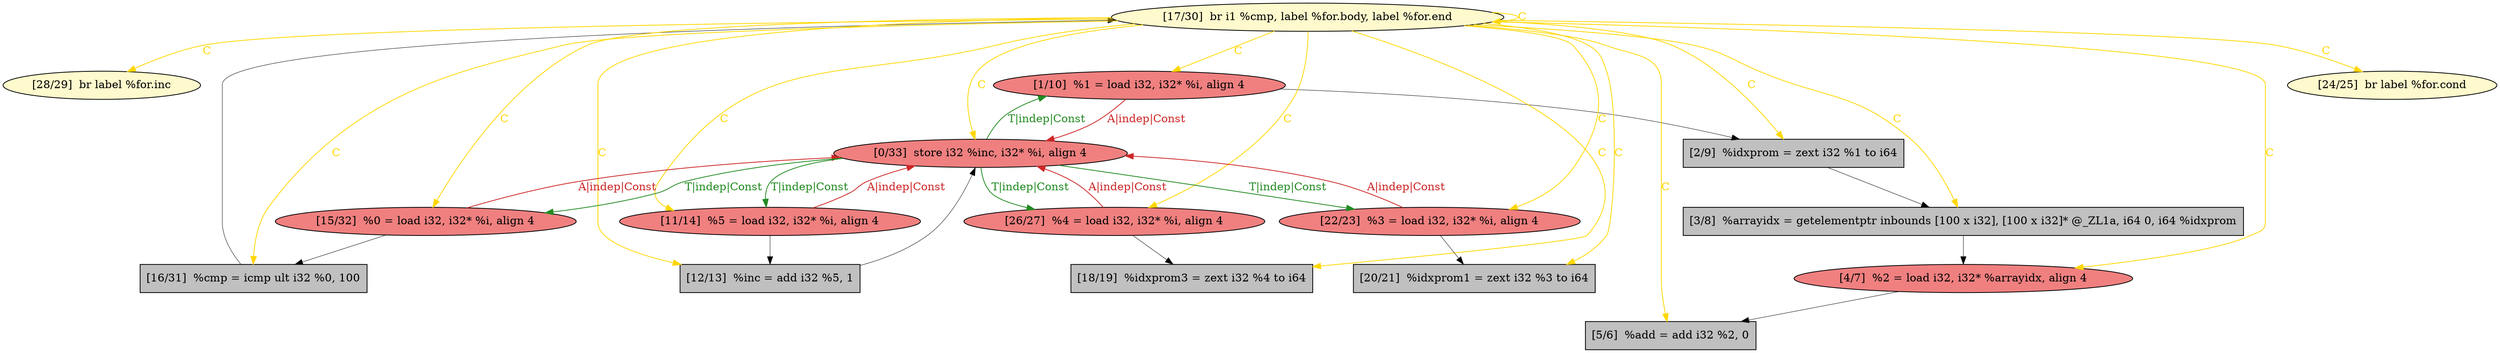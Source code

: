 
digraph G {


node554 [fillcolor=lemonchiffon,label="[28/29]  br label %for.inc",shape=ellipse,style=filled ]
node543 [fillcolor=lightcoral,label="[1/10]  %1 = load i32, i32* %i, align 4",shape=ellipse,style=filled ]
node541 [fillcolor=lightcoral,label="[11/14]  %5 = load i32, i32* %i, align 4",shape=ellipse,style=filled ]
node542 [fillcolor=lemonchiffon,label="[24/25]  br label %for.cond",shape=ellipse,style=filled ]
node546 [fillcolor=grey,label="[5/6]  %add = add i32 %2, 0",shape=rectangle,style=filled ]
node548 [fillcolor=grey,label="[16/31]  %cmp = icmp ult i32 %0, 100",shape=rectangle,style=filled ]
node551 [fillcolor=lemonchiffon,label="[17/30]  br i1 %cmp, label %for.body, label %for.end",shape=ellipse,style=filled ]
node540 [fillcolor=grey,label="[3/8]  %arrayidx = getelementptr inbounds [100 x i32], [100 x i32]* @_ZL1a, i64 0, i64 %idxprom",shape=rectangle,style=filled ]
node549 [fillcolor=lightcoral,label="[15/32]  %0 = load i32, i32* %i, align 4",shape=ellipse,style=filled ]
node538 [fillcolor=lightcoral,label="[0/33]  store i32 %inc, i32* %i, align 4",shape=ellipse,style=filled ]
node539 [fillcolor=lightcoral,label="[26/27]  %4 = load i32, i32* %i, align 4",shape=ellipse,style=filled ]
node544 [fillcolor=grey,label="[2/9]  %idxprom = zext i32 %1 to i64",shape=rectangle,style=filled ]
node545 [fillcolor=lightcoral,label="[4/7]  %2 = load i32, i32* %arrayidx, align 4",shape=ellipse,style=filled ]
node547 [fillcolor=lightcoral,label="[22/23]  %3 = load i32, i32* %i, align 4",shape=ellipse,style=filled ]
node553 [fillcolor=grey,label="[18/19]  %idxprom3 = zext i32 %4 to i64",shape=rectangle,style=filled ]
node550 [fillcolor=grey,label="[12/13]  %inc = add i32 %5, 1",shape=rectangle,style=filled ]
node552 [fillcolor=grey,label="[20/21]  %idxprom1 = zext i32 %3 to i64",shape=rectangle,style=filled ]

node551->node553 [style=solid,color=gold,label="C",penwidth=1.0,fontcolor=gold ]
node543->node538 [style=solid,color=firebrick3,label="A|indep|Const",penwidth=1.0,fontcolor=firebrick3 ]
node539->node553 [style=solid,color=black,label="",penwidth=0.5,fontcolor=black ]
node551->node547 [style=solid,color=gold,label="C",penwidth=1.0,fontcolor=gold ]
node538->node543 [style=solid,color=forestgreen,label="T|indep|Const",penwidth=1.0,fontcolor=forestgreen ]
node547->node552 [style=solid,color=black,label="",penwidth=0.5,fontcolor=black ]
node551->node541 [style=solid,color=gold,label="C",penwidth=1.0,fontcolor=gold ]
node551->node539 [style=solid,color=gold,label="C",penwidth=1.0,fontcolor=gold ]
node551->node548 [style=solid,color=gold,label="C",penwidth=1.0,fontcolor=gold ]
node540->node545 [style=solid,color=black,label="",penwidth=0.5,fontcolor=black ]
node548->node551 [style=solid,color=black,label="",penwidth=0.5,fontcolor=black ]
node545->node546 [style=solid,color=black,label="",penwidth=0.5,fontcolor=black ]
node549->node538 [style=solid,color=firebrick3,label="A|indep|Const",penwidth=1.0,fontcolor=firebrick3 ]
node538->node541 [style=solid,color=forestgreen,label="T|indep|Const",penwidth=1.0,fontcolor=forestgreen ]
node538->node547 [style=solid,color=forestgreen,label="T|indep|Const",penwidth=1.0,fontcolor=forestgreen ]
node551->node543 [style=solid,color=gold,label="C",penwidth=1.0,fontcolor=gold ]
node541->node550 [style=solid,color=black,label="",penwidth=0.5,fontcolor=black ]
node551->node544 [style=solid,color=gold,label="C",penwidth=1.0,fontcolor=gold ]
node538->node549 [style=solid,color=forestgreen,label="T|indep|Const",penwidth=1.0,fontcolor=forestgreen ]
node551->node550 [style=solid,color=gold,label="C",penwidth=1.0,fontcolor=gold ]
node543->node544 [style=solid,color=black,label="",penwidth=0.5,fontcolor=black ]
node539->node538 [style=solid,color=firebrick3,label="A|indep|Const",penwidth=1.0,fontcolor=firebrick3 ]
node538->node539 [style=solid,color=forestgreen,label="T|indep|Const",penwidth=1.0,fontcolor=forestgreen ]
node549->node548 [style=solid,color=black,label="",penwidth=0.5,fontcolor=black ]
node551->node540 [style=solid,color=gold,label="C",penwidth=1.0,fontcolor=gold ]
node550->node538 [style=solid,color=black,label="",penwidth=0.5,fontcolor=black ]
node551->node542 [style=solid,color=gold,label="C",penwidth=1.0,fontcolor=gold ]
node551->node554 [style=solid,color=gold,label="C",penwidth=1.0,fontcolor=gold ]
node541->node538 [style=solid,color=firebrick3,label="A|indep|Const",penwidth=1.0,fontcolor=firebrick3 ]
node551->node551 [style=solid,color=gold,label="C",penwidth=1.0,fontcolor=gold ]
node551->node538 [style=solid,color=gold,label="C",penwidth=1.0,fontcolor=gold ]
node551->node549 [style=solid,color=gold,label="C",penwidth=1.0,fontcolor=gold ]
node551->node545 [style=solid,color=gold,label="C",penwidth=1.0,fontcolor=gold ]
node544->node540 [style=solid,color=black,label="",penwidth=0.5,fontcolor=black ]
node551->node552 [style=solid,color=gold,label="C",penwidth=1.0,fontcolor=gold ]
node547->node538 [style=solid,color=firebrick3,label="A|indep|Const",penwidth=1.0,fontcolor=firebrick3 ]
node551->node546 [style=solid,color=gold,label="C",penwidth=1.0,fontcolor=gold ]


}
